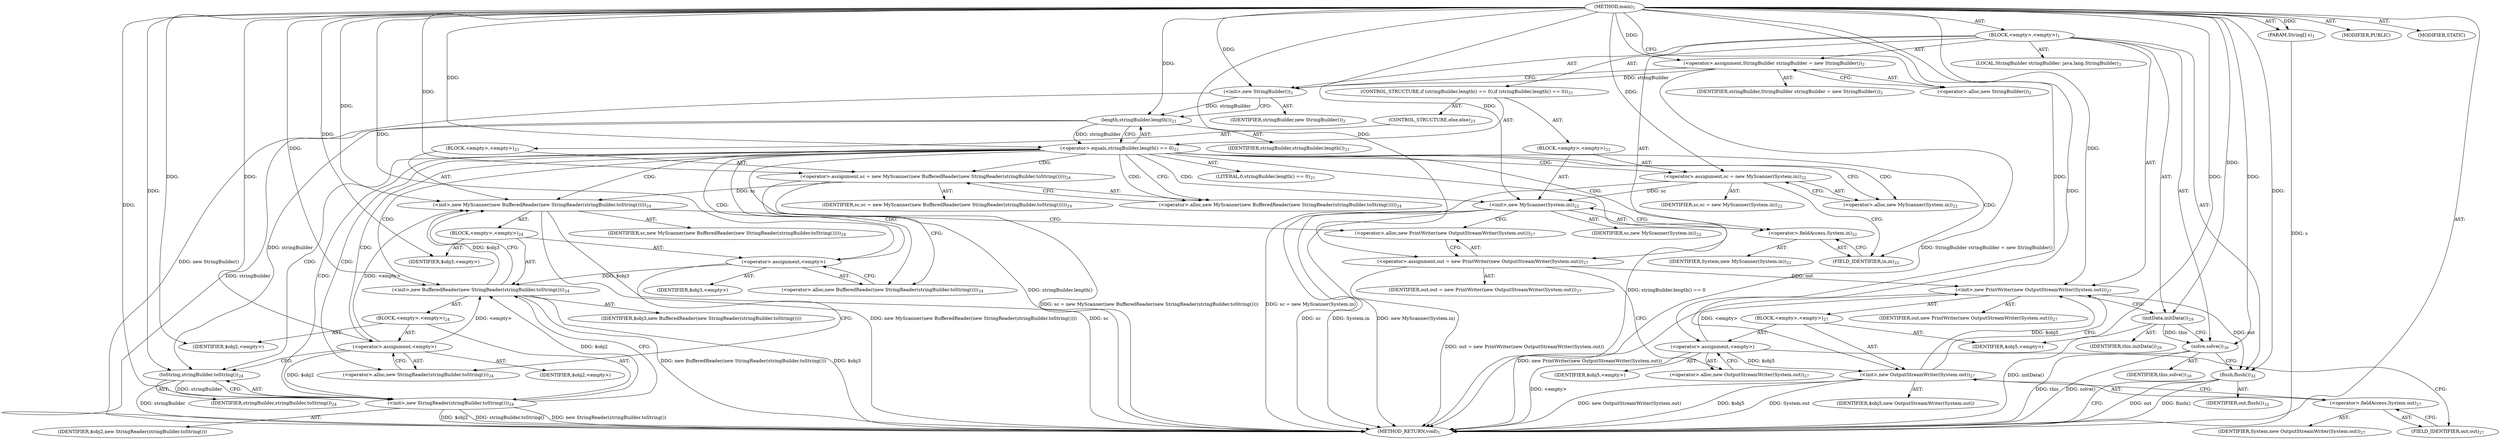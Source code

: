 digraph "main" {  
"19" [label = <(METHOD,main)<SUB>1</SUB>> ]
"20" [label = <(PARAM,String[] s)<SUB>1</SUB>> ]
"21" [label = <(BLOCK,&lt;empty&gt;,&lt;empty&gt;)<SUB>1</SUB>> ]
"4" [label = <(LOCAL,StringBuilder stringBuilder: java.lang.StringBuilder)<SUB>2</SUB>> ]
"22" [label = <(&lt;operator&gt;.assignment,StringBuilder stringBuilder = new StringBuilder())<SUB>2</SUB>> ]
"23" [label = <(IDENTIFIER,stringBuilder,StringBuilder stringBuilder = new StringBuilder())<SUB>2</SUB>> ]
"24" [label = <(&lt;operator&gt;.alloc,new StringBuilder())<SUB>2</SUB>> ]
"25" [label = <(&lt;init&gt;,new StringBuilder())<SUB>2</SUB>> ]
"3" [label = <(IDENTIFIER,stringBuilder,new StringBuilder())<SUB>2</SUB>> ]
"26" [label = <(CONTROL_STRUCTURE,if (stringBuilder.length() == 0),if (stringBuilder.length() == 0))<SUB>21</SUB>> ]
"27" [label = <(&lt;operator&gt;.equals,stringBuilder.length() == 0)<SUB>21</SUB>> ]
"28" [label = <(length,stringBuilder.length())<SUB>21</SUB>> ]
"29" [label = <(IDENTIFIER,stringBuilder,stringBuilder.length())<SUB>21</SUB>> ]
"30" [label = <(LITERAL,0,stringBuilder.length() == 0)<SUB>21</SUB>> ]
"31" [label = <(BLOCK,&lt;empty&gt;,&lt;empty&gt;)<SUB>21</SUB>> ]
"32" [label = <(&lt;operator&gt;.assignment,sc = new MyScanner(System.in))<SUB>22</SUB>> ]
"33" [label = <(IDENTIFIER,sc,sc = new MyScanner(System.in))<SUB>22</SUB>> ]
"34" [label = <(&lt;operator&gt;.alloc,new MyScanner(System.in))<SUB>22</SUB>> ]
"35" [label = <(&lt;init&gt;,new MyScanner(System.in))<SUB>22</SUB>> ]
"36" [label = <(IDENTIFIER,sc,new MyScanner(System.in))<SUB>22</SUB>> ]
"37" [label = <(&lt;operator&gt;.fieldAccess,System.in)<SUB>22</SUB>> ]
"38" [label = <(IDENTIFIER,System,new MyScanner(System.in))<SUB>22</SUB>> ]
"39" [label = <(FIELD_IDENTIFIER,in,in)<SUB>22</SUB>> ]
"40" [label = <(CONTROL_STRUCTURE,else,else)<SUB>23</SUB>> ]
"41" [label = <(BLOCK,&lt;empty&gt;,&lt;empty&gt;)<SUB>23</SUB>> ]
"42" [label = <(&lt;operator&gt;.assignment,sc = new MyScanner(new BufferedReader(new StringReader(stringBuilder.toString()))))<SUB>24</SUB>> ]
"43" [label = <(IDENTIFIER,sc,sc = new MyScanner(new BufferedReader(new StringReader(stringBuilder.toString()))))<SUB>24</SUB>> ]
"44" [label = <(&lt;operator&gt;.alloc,new MyScanner(new BufferedReader(new StringReader(stringBuilder.toString()))))<SUB>24</SUB>> ]
"45" [label = <(&lt;init&gt;,new MyScanner(new BufferedReader(new StringReader(stringBuilder.toString()))))<SUB>24</SUB>> ]
"46" [label = <(IDENTIFIER,sc,new MyScanner(new BufferedReader(new StringReader(stringBuilder.toString()))))<SUB>24</SUB>> ]
"47" [label = <(BLOCK,&lt;empty&gt;,&lt;empty&gt;)<SUB>24</SUB>> ]
"48" [label = <(&lt;operator&gt;.assignment,&lt;empty&gt;)> ]
"49" [label = <(IDENTIFIER,$obj3,&lt;empty&gt;)> ]
"50" [label = <(&lt;operator&gt;.alloc,new BufferedReader(new StringReader(stringBuilder.toString())))<SUB>24</SUB>> ]
"51" [label = <(&lt;init&gt;,new BufferedReader(new StringReader(stringBuilder.toString())))<SUB>24</SUB>> ]
"52" [label = <(IDENTIFIER,$obj3,new BufferedReader(new StringReader(stringBuilder.toString())))> ]
"53" [label = <(BLOCK,&lt;empty&gt;,&lt;empty&gt;)<SUB>24</SUB>> ]
"54" [label = <(&lt;operator&gt;.assignment,&lt;empty&gt;)> ]
"55" [label = <(IDENTIFIER,$obj2,&lt;empty&gt;)> ]
"56" [label = <(&lt;operator&gt;.alloc,new StringReader(stringBuilder.toString()))<SUB>24</SUB>> ]
"57" [label = <(&lt;init&gt;,new StringReader(stringBuilder.toString()))<SUB>24</SUB>> ]
"58" [label = <(IDENTIFIER,$obj2,new StringReader(stringBuilder.toString()))> ]
"59" [label = <(toString,stringBuilder.toString())<SUB>24</SUB>> ]
"60" [label = <(IDENTIFIER,stringBuilder,stringBuilder.toString())<SUB>24</SUB>> ]
"61" [label = <(IDENTIFIER,$obj2,&lt;empty&gt;)> ]
"62" [label = <(IDENTIFIER,$obj3,&lt;empty&gt;)> ]
"63" [label = <(&lt;operator&gt;.assignment,out = new PrintWriter(new OutputStreamWriter(System.out)))<SUB>27</SUB>> ]
"64" [label = <(IDENTIFIER,out,out = new PrintWriter(new OutputStreamWriter(System.out)))<SUB>27</SUB>> ]
"65" [label = <(&lt;operator&gt;.alloc,new PrintWriter(new OutputStreamWriter(System.out)))<SUB>27</SUB>> ]
"66" [label = <(&lt;init&gt;,new PrintWriter(new OutputStreamWriter(System.out)))<SUB>27</SUB>> ]
"67" [label = <(IDENTIFIER,out,new PrintWriter(new OutputStreamWriter(System.out)))<SUB>27</SUB>> ]
"68" [label = <(BLOCK,&lt;empty&gt;,&lt;empty&gt;)<SUB>27</SUB>> ]
"69" [label = <(&lt;operator&gt;.assignment,&lt;empty&gt;)> ]
"70" [label = <(IDENTIFIER,$obj5,&lt;empty&gt;)> ]
"71" [label = <(&lt;operator&gt;.alloc,new OutputStreamWriter(System.out))<SUB>27</SUB>> ]
"72" [label = <(&lt;init&gt;,new OutputStreamWriter(System.out))<SUB>27</SUB>> ]
"73" [label = <(IDENTIFIER,$obj5,new OutputStreamWriter(System.out))> ]
"74" [label = <(&lt;operator&gt;.fieldAccess,System.out)<SUB>27</SUB>> ]
"75" [label = <(IDENTIFIER,System,new OutputStreamWriter(System.out))<SUB>27</SUB>> ]
"76" [label = <(FIELD_IDENTIFIER,out,out)<SUB>27</SUB>> ]
"77" [label = <(IDENTIFIER,$obj5,&lt;empty&gt;)> ]
"78" [label = <(initData,initData())<SUB>29</SUB>> ]
"79" [label = <(IDENTIFIER,this,initData())<SUB>29</SUB>> ]
"80" [label = <(solve,solve())<SUB>30</SUB>> ]
"81" [label = <(IDENTIFIER,this,solve())<SUB>30</SUB>> ]
"82" [label = <(flush,flush())<SUB>32</SUB>> ]
"83" [label = <(IDENTIFIER,out,flush())<SUB>32</SUB>> ]
"84" [label = <(MODIFIER,PUBLIC)> ]
"85" [label = <(MODIFIER,STATIC)> ]
"86" [label = <(METHOD_RETURN,void)<SUB>1</SUB>> ]
  "19" -> "20"  [ label = "AST: "] 
  "19" -> "21"  [ label = "AST: "] 
  "19" -> "84"  [ label = "AST: "] 
  "19" -> "85"  [ label = "AST: "] 
  "19" -> "86"  [ label = "AST: "] 
  "21" -> "4"  [ label = "AST: "] 
  "21" -> "22"  [ label = "AST: "] 
  "21" -> "25"  [ label = "AST: "] 
  "21" -> "26"  [ label = "AST: "] 
  "21" -> "63"  [ label = "AST: "] 
  "21" -> "66"  [ label = "AST: "] 
  "21" -> "78"  [ label = "AST: "] 
  "21" -> "80"  [ label = "AST: "] 
  "21" -> "82"  [ label = "AST: "] 
  "22" -> "23"  [ label = "AST: "] 
  "22" -> "24"  [ label = "AST: "] 
  "25" -> "3"  [ label = "AST: "] 
  "26" -> "27"  [ label = "AST: "] 
  "26" -> "31"  [ label = "AST: "] 
  "26" -> "40"  [ label = "AST: "] 
  "27" -> "28"  [ label = "AST: "] 
  "27" -> "30"  [ label = "AST: "] 
  "28" -> "29"  [ label = "AST: "] 
  "31" -> "32"  [ label = "AST: "] 
  "31" -> "35"  [ label = "AST: "] 
  "32" -> "33"  [ label = "AST: "] 
  "32" -> "34"  [ label = "AST: "] 
  "35" -> "36"  [ label = "AST: "] 
  "35" -> "37"  [ label = "AST: "] 
  "37" -> "38"  [ label = "AST: "] 
  "37" -> "39"  [ label = "AST: "] 
  "40" -> "41"  [ label = "AST: "] 
  "41" -> "42"  [ label = "AST: "] 
  "41" -> "45"  [ label = "AST: "] 
  "42" -> "43"  [ label = "AST: "] 
  "42" -> "44"  [ label = "AST: "] 
  "45" -> "46"  [ label = "AST: "] 
  "45" -> "47"  [ label = "AST: "] 
  "47" -> "48"  [ label = "AST: "] 
  "47" -> "51"  [ label = "AST: "] 
  "47" -> "62"  [ label = "AST: "] 
  "48" -> "49"  [ label = "AST: "] 
  "48" -> "50"  [ label = "AST: "] 
  "51" -> "52"  [ label = "AST: "] 
  "51" -> "53"  [ label = "AST: "] 
  "53" -> "54"  [ label = "AST: "] 
  "53" -> "57"  [ label = "AST: "] 
  "53" -> "61"  [ label = "AST: "] 
  "54" -> "55"  [ label = "AST: "] 
  "54" -> "56"  [ label = "AST: "] 
  "57" -> "58"  [ label = "AST: "] 
  "57" -> "59"  [ label = "AST: "] 
  "59" -> "60"  [ label = "AST: "] 
  "63" -> "64"  [ label = "AST: "] 
  "63" -> "65"  [ label = "AST: "] 
  "66" -> "67"  [ label = "AST: "] 
  "66" -> "68"  [ label = "AST: "] 
  "68" -> "69"  [ label = "AST: "] 
  "68" -> "72"  [ label = "AST: "] 
  "68" -> "77"  [ label = "AST: "] 
  "69" -> "70"  [ label = "AST: "] 
  "69" -> "71"  [ label = "AST: "] 
  "72" -> "73"  [ label = "AST: "] 
  "72" -> "74"  [ label = "AST: "] 
  "74" -> "75"  [ label = "AST: "] 
  "74" -> "76"  [ label = "AST: "] 
  "78" -> "79"  [ label = "AST: "] 
  "80" -> "81"  [ label = "AST: "] 
  "82" -> "83"  [ label = "AST: "] 
  "22" -> "25"  [ label = "CFG: "] 
  "25" -> "28"  [ label = "CFG: "] 
  "63" -> "71"  [ label = "CFG: "] 
  "66" -> "78"  [ label = "CFG: "] 
  "78" -> "80"  [ label = "CFG: "] 
  "80" -> "82"  [ label = "CFG: "] 
  "82" -> "86"  [ label = "CFG: "] 
  "24" -> "22"  [ label = "CFG: "] 
  "27" -> "34"  [ label = "CFG: "] 
  "27" -> "44"  [ label = "CFG: "] 
  "65" -> "63"  [ label = "CFG: "] 
  "28" -> "27"  [ label = "CFG: "] 
  "32" -> "39"  [ label = "CFG: "] 
  "35" -> "65"  [ label = "CFG: "] 
  "69" -> "76"  [ label = "CFG: "] 
  "72" -> "66"  [ label = "CFG: "] 
  "34" -> "32"  [ label = "CFG: "] 
  "37" -> "35"  [ label = "CFG: "] 
  "42" -> "50"  [ label = "CFG: "] 
  "45" -> "65"  [ label = "CFG: "] 
  "71" -> "69"  [ label = "CFG: "] 
  "74" -> "72"  [ label = "CFG: "] 
  "39" -> "37"  [ label = "CFG: "] 
  "44" -> "42"  [ label = "CFG: "] 
  "76" -> "74"  [ label = "CFG: "] 
  "48" -> "56"  [ label = "CFG: "] 
  "51" -> "45"  [ label = "CFG: "] 
  "50" -> "48"  [ label = "CFG: "] 
  "54" -> "59"  [ label = "CFG: "] 
  "57" -> "51"  [ label = "CFG: "] 
  "56" -> "54"  [ label = "CFG: "] 
  "59" -> "57"  [ label = "CFG: "] 
  "19" -> "24"  [ label = "CFG: "] 
  "20" -> "86"  [ label = "DDG: s"] 
  "22" -> "86"  [ label = "DDG: StringBuilder stringBuilder = new StringBuilder()"] 
  "25" -> "86"  [ label = "DDG: new StringBuilder()"] 
  "28" -> "86"  [ label = "DDG: stringBuilder"] 
  "27" -> "86"  [ label = "DDG: stringBuilder.length()"] 
  "27" -> "86"  [ label = "DDG: stringBuilder.length() == 0"] 
  "42" -> "86"  [ label = "DDG: sc = new MyScanner(new BufferedReader(new StringReader(stringBuilder.toString())))"] 
  "45" -> "86"  [ label = "DDG: sc"] 
  "51" -> "86"  [ label = "DDG: $obj3"] 
  "57" -> "86"  [ label = "DDG: $obj2"] 
  "59" -> "86"  [ label = "DDG: stringBuilder"] 
  "57" -> "86"  [ label = "DDG: stringBuilder.toString()"] 
  "57" -> "86"  [ label = "DDG: new StringReader(stringBuilder.toString())"] 
  "51" -> "86"  [ label = "DDG: new BufferedReader(new StringReader(stringBuilder.toString()))"] 
  "45" -> "86"  [ label = "DDG: new MyScanner(new BufferedReader(new StringReader(stringBuilder.toString())))"] 
  "32" -> "86"  [ label = "DDG: sc = new MyScanner(System.in)"] 
  "35" -> "86"  [ label = "DDG: sc"] 
  "35" -> "86"  [ label = "DDG: System.in"] 
  "35" -> "86"  [ label = "DDG: new MyScanner(System.in)"] 
  "63" -> "86"  [ label = "DDG: out = new PrintWriter(new OutputStreamWriter(System.out))"] 
  "69" -> "86"  [ label = "DDG: &lt;empty&gt;"] 
  "72" -> "86"  [ label = "DDG: $obj5"] 
  "72" -> "86"  [ label = "DDG: System.out"] 
  "72" -> "86"  [ label = "DDG: new OutputStreamWriter(System.out)"] 
  "66" -> "86"  [ label = "DDG: new PrintWriter(new OutputStreamWriter(System.out))"] 
  "78" -> "86"  [ label = "DDG: initData()"] 
  "80" -> "86"  [ label = "DDG: this"] 
  "80" -> "86"  [ label = "DDG: solve()"] 
  "82" -> "86"  [ label = "DDG: out"] 
  "82" -> "86"  [ label = "DDG: flush()"] 
  "19" -> "20"  [ label = "DDG: "] 
  "19" -> "22"  [ label = "DDG: "] 
  "19" -> "63"  [ label = "DDG: "] 
  "22" -> "25"  [ label = "DDG: stringBuilder"] 
  "19" -> "25"  [ label = "DDG: "] 
  "63" -> "66"  [ label = "DDG: out"] 
  "19" -> "66"  [ label = "DDG: "] 
  "69" -> "66"  [ label = "DDG: &lt;empty&gt;"] 
  "72" -> "66"  [ label = "DDG: $obj5"] 
  "19" -> "78"  [ label = "DDG: "] 
  "78" -> "80"  [ label = "DDG: this"] 
  "19" -> "80"  [ label = "DDG: "] 
  "66" -> "82"  [ label = "DDG: out"] 
  "19" -> "82"  [ label = "DDG: "] 
  "28" -> "27"  [ label = "DDG: stringBuilder"] 
  "19" -> "27"  [ label = "DDG: "] 
  "19" -> "32"  [ label = "DDG: "] 
  "19" -> "69"  [ label = "DDG: "] 
  "19" -> "77"  [ label = "DDG: "] 
  "25" -> "28"  [ label = "DDG: stringBuilder"] 
  "19" -> "28"  [ label = "DDG: "] 
  "32" -> "35"  [ label = "DDG: sc"] 
  "19" -> "35"  [ label = "DDG: "] 
  "19" -> "42"  [ label = "DDG: "] 
  "69" -> "72"  [ label = "DDG: $obj5"] 
  "19" -> "72"  [ label = "DDG: "] 
  "42" -> "45"  [ label = "DDG: sc"] 
  "19" -> "45"  [ label = "DDG: "] 
  "54" -> "45"  [ label = "DDG: &lt;empty&gt;"] 
  "51" -> "45"  [ label = "DDG: $obj3"] 
  "19" -> "48"  [ label = "DDG: "] 
  "19" -> "62"  [ label = "DDG: "] 
  "48" -> "51"  [ label = "DDG: $obj3"] 
  "19" -> "51"  [ label = "DDG: "] 
  "54" -> "51"  [ label = "DDG: &lt;empty&gt;"] 
  "57" -> "51"  [ label = "DDG: $obj2"] 
  "19" -> "54"  [ label = "DDG: "] 
  "19" -> "61"  [ label = "DDG: "] 
  "54" -> "57"  [ label = "DDG: $obj2"] 
  "19" -> "57"  [ label = "DDG: "] 
  "59" -> "57"  [ label = "DDG: stringBuilder"] 
  "28" -> "59"  [ label = "DDG: stringBuilder"] 
  "19" -> "59"  [ label = "DDG: "] 
  "27" -> "34"  [ label = "CDG: "] 
  "27" -> "48"  [ label = "CDG: "] 
  "27" -> "32"  [ label = "CDG: "] 
  "27" -> "42"  [ label = "CDG: "] 
  "27" -> "51"  [ label = "CDG: "] 
  "27" -> "57"  [ label = "CDG: "] 
  "27" -> "37"  [ label = "CDG: "] 
  "27" -> "56"  [ label = "CDG: "] 
  "27" -> "45"  [ label = "CDG: "] 
  "27" -> "50"  [ label = "CDG: "] 
  "27" -> "59"  [ label = "CDG: "] 
  "27" -> "44"  [ label = "CDG: "] 
  "27" -> "35"  [ label = "CDG: "] 
  "27" -> "54"  [ label = "CDG: "] 
  "27" -> "39"  [ label = "CDG: "] 
}
